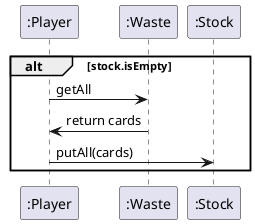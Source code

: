 @startuml
participant ":Player" as player
participant ":Waste" as waste
participant ":Stock" as stock

alt stock.isEmpty
    player -> waste : getAll
    waste -> player : return cards
    player -> stock : putAll(cards)
end

@enduml